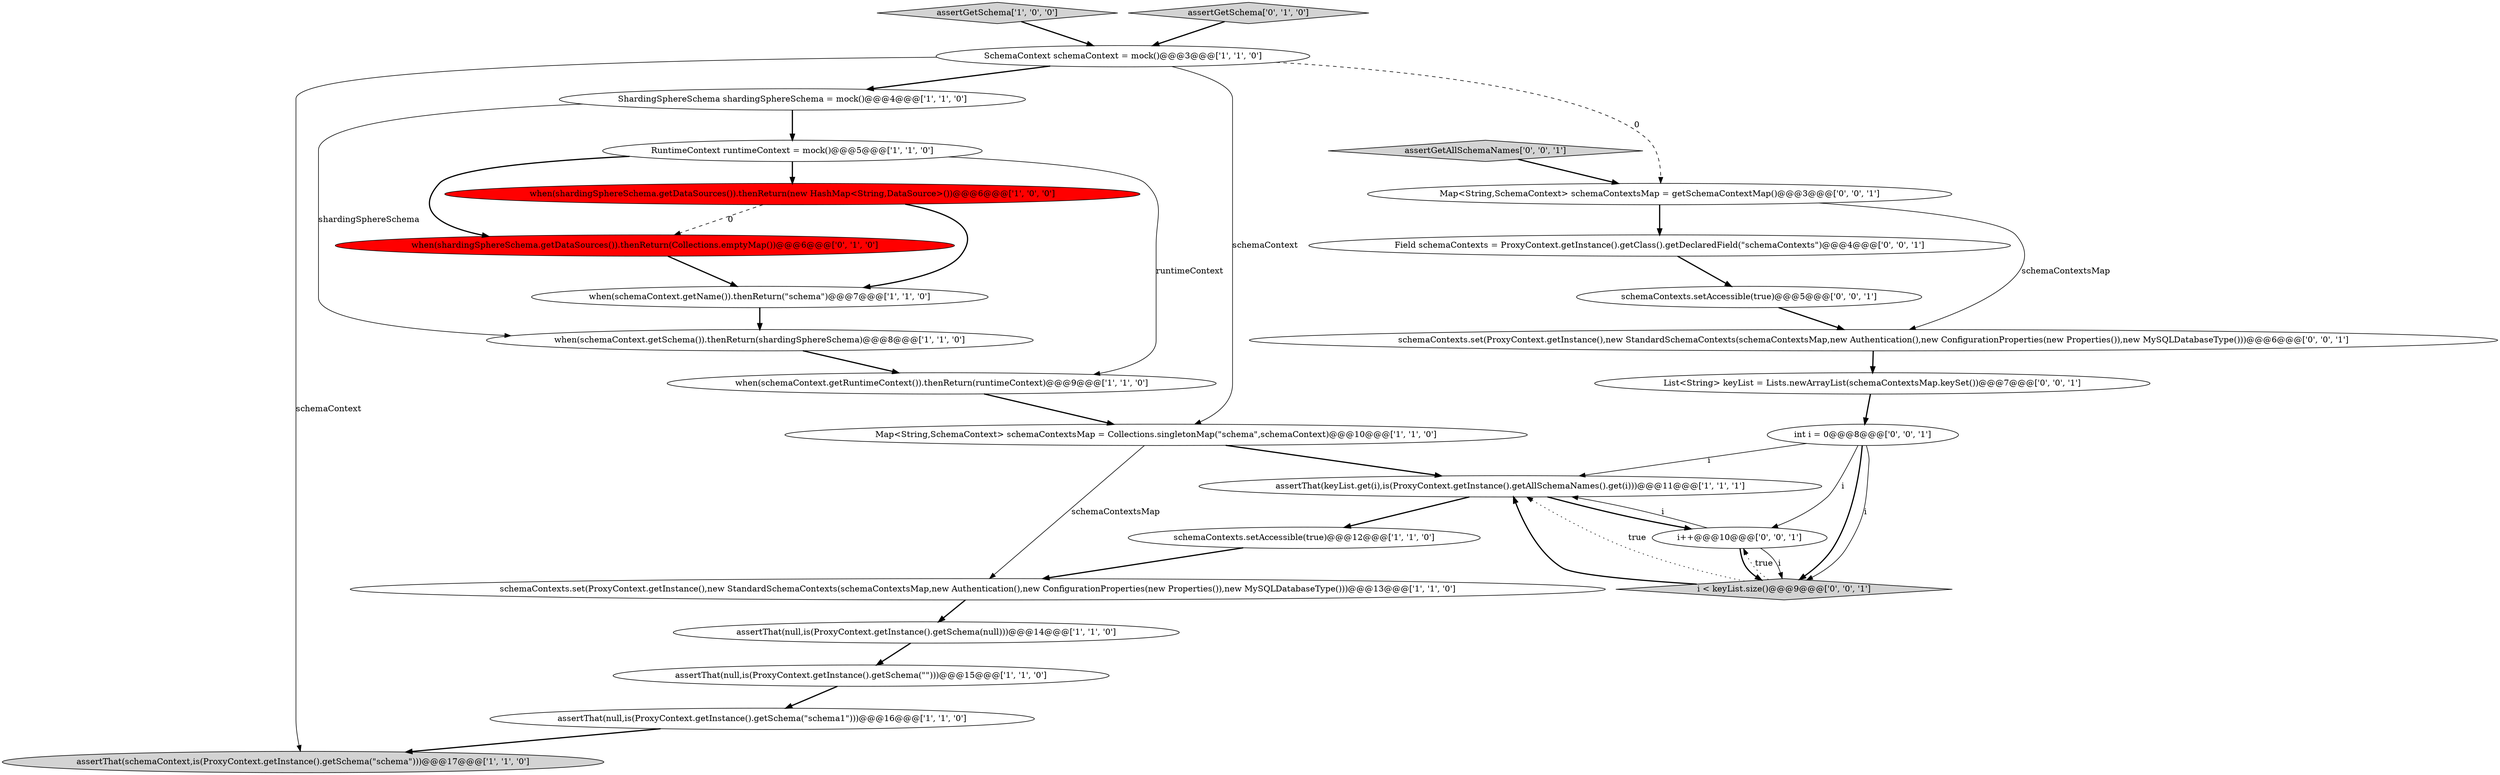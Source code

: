 digraph {
8 [style = filled, label = "schemaContexts.setAccessible(true)@@@12@@@['1', '1', '0']", fillcolor = white, shape = ellipse image = "AAA0AAABBB1BBB"];
15 [style = filled, label = "assertGetSchema['1', '0', '0']", fillcolor = lightgray, shape = diamond image = "AAA0AAABBB1BBB"];
22 [style = filled, label = "schemaContexts.setAccessible(true)@@@5@@@['0', '0', '1']", fillcolor = white, shape = ellipse image = "AAA0AAABBB3BBB"];
25 [style = filled, label = "schemaContexts.set(ProxyContext.getInstance(),new StandardSchemaContexts(schemaContextsMap,new Authentication(),new ConfigurationProperties(new Properties()),new MySQLDatabaseType()))@@@6@@@['0', '0', '1']", fillcolor = white, shape = ellipse image = "AAA0AAABBB3BBB"];
3 [style = filled, label = "ShardingSphereSchema shardingSphereSchema = mock()@@@4@@@['1', '1', '0']", fillcolor = white, shape = ellipse image = "AAA0AAABBB1BBB"];
16 [style = filled, label = "assertGetSchema['0', '1', '0']", fillcolor = lightgray, shape = diamond image = "AAA0AAABBB2BBB"];
20 [style = filled, label = "assertGetAllSchemaNames['0', '0', '1']", fillcolor = lightgray, shape = diamond image = "AAA0AAABBB3BBB"];
11 [style = filled, label = "when(schemaContext.getRuntimeContext()).thenReturn(runtimeContext)@@@9@@@['1', '1', '0']", fillcolor = white, shape = ellipse image = "AAA0AAABBB1BBB"];
9 [style = filled, label = "schemaContexts.set(ProxyContext.getInstance(),new StandardSchemaContexts(schemaContextsMap,new Authentication(),new ConfigurationProperties(new Properties()),new MySQLDatabaseType()))@@@13@@@['1', '1', '0']", fillcolor = white, shape = ellipse image = "AAA0AAABBB1BBB"];
1 [style = filled, label = "assertThat(keyList.get(i),is(ProxyContext.getInstance().getAllSchemaNames().get(i)))@@@11@@@['1', '1', '1']", fillcolor = white, shape = ellipse image = "AAA0AAABBB1BBB"];
14 [style = filled, label = "Map<String,SchemaContext> schemaContextsMap = Collections.singletonMap(\"schema\",schemaContext)@@@10@@@['1', '1', '0']", fillcolor = white, shape = ellipse image = "AAA0AAABBB1BBB"];
12 [style = filled, label = "assertThat(null,is(ProxyContext.getInstance().getSchema(null)))@@@14@@@['1', '1', '0']", fillcolor = white, shape = ellipse image = "AAA0AAABBB1BBB"];
4 [style = filled, label = "assertThat(null,is(ProxyContext.getInstance().getSchema(\"\")))@@@15@@@['1', '1', '0']", fillcolor = white, shape = ellipse image = "AAA0AAABBB1BBB"];
17 [style = filled, label = "when(shardingSphereSchema.getDataSources()).thenReturn(Collections.emptyMap())@@@6@@@['0', '1', '0']", fillcolor = red, shape = ellipse image = "AAA1AAABBB2BBB"];
6 [style = filled, label = "when(schemaContext.getSchema()).thenReturn(shardingSphereSchema)@@@8@@@['1', '1', '0']", fillcolor = white, shape = ellipse image = "AAA0AAABBB1BBB"];
19 [style = filled, label = "i++@@@10@@@['0', '0', '1']", fillcolor = white, shape = ellipse image = "AAA0AAABBB3BBB"];
21 [style = filled, label = "Map<String,SchemaContext> schemaContextsMap = getSchemaContextMap()@@@3@@@['0', '0', '1']", fillcolor = white, shape = ellipse image = "AAA0AAABBB3BBB"];
5 [style = filled, label = "assertThat(schemaContext,is(ProxyContext.getInstance().getSchema(\"schema\")))@@@17@@@['1', '1', '0']", fillcolor = lightgray, shape = ellipse image = "AAA0AAABBB1BBB"];
7 [style = filled, label = "SchemaContext schemaContext = mock()@@@3@@@['1', '1', '0']", fillcolor = white, shape = ellipse image = "AAA0AAABBB1BBB"];
13 [style = filled, label = "assertThat(null,is(ProxyContext.getInstance().getSchema(\"schema1\")))@@@16@@@['1', '1', '0']", fillcolor = white, shape = ellipse image = "AAA0AAABBB1BBB"];
18 [style = filled, label = "Field schemaContexts = ProxyContext.getInstance().getClass().getDeclaredField(\"schemaContexts\")@@@4@@@['0', '0', '1']", fillcolor = white, shape = ellipse image = "AAA0AAABBB3BBB"];
24 [style = filled, label = "List<String> keyList = Lists.newArrayList(schemaContextsMap.keySet())@@@7@@@['0', '0', '1']", fillcolor = white, shape = ellipse image = "AAA0AAABBB3BBB"];
23 [style = filled, label = "int i = 0@@@8@@@['0', '0', '1']", fillcolor = white, shape = ellipse image = "AAA0AAABBB3BBB"];
2 [style = filled, label = "when(shardingSphereSchema.getDataSources()).thenReturn(new HashMap<String,DataSource>())@@@6@@@['1', '0', '0']", fillcolor = red, shape = ellipse image = "AAA1AAABBB1BBB"];
10 [style = filled, label = "when(schemaContext.getName()).thenReturn(\"schema\")@@@7@@@['1', '1', '0']", fillcolor = white, shape = ellipse image = "AAA0AAABBB1BBB"];
0 [style = filled, label = "RuntimeContext runtimeContext = mock()@@@5@@@['1', '1', '0']", fillcolor = white, shape = ellipse image = "AAA0AAABBB1BBB"];
26 [style = filled, label = "i < keyList.size()@@@9@@@['0', '0', '1']", fillcolor = lightgray, shape = diamond image = "AAA0AAABBB3BBB"];
17->10 [style = bold, label=""];
22->25 [style = bold, label=""];
7->21 [style = dashed, label="0"];
1->8 [style = bold, label=""];
15->7 [style = bold, label=""];
11->14 [style = bold, label=""];
23->1 [style = solid, label="i"];
0->17 [style = bold, label=""];
7->5 [style = solid, label="schemaContext"];
26->1 [style = bold, label=""];
4->13 [style = bold, label=""];
0->2 [style = bold, label=""];
21->25 [style = solid, label="schemaContextsMap"];
16->7 [style = bold, label=""];
23->26 [style = bold, label=""];
26->19 [style = dotted, label="true"];
23->19 [style = solid, label="i"];
2->10 [style = bold, label=""];
2->17 [style = dashed, label="0"];
19->26 [style = solid, label="i"];
10->6 [style = bold, label=""];
21->18 [style = bold, label=""];
7->3 [style = bold, label=""];
3->0 [style = bold, label=""];
14->1 [style = bold, label=""];
14->9 [style = solid, label="schemaContextsMap"];
20->21 [style = bold, label=""];
25->24 [style = bold, label=""];
19->1 [style = solid, label="i"];
18->22 [style = bold, label=""];
12->4 [style = bold, label=""];
19->26 [style = bold, label=""];
6->11 [style = bold, label=""];
26->1 [style = dotted, label="true"];
7->14 [style = solid, label="schemaContext"];
8->9 [style = bold, label=""];
13->5 [style = bold, label=""];
0->11 [style = solid, label="runtimeContext"];
9->12 [style = bold, label=""];
1->19 [style = bold, label=""];
23->26 [style = solid, label="i"];
3->6 [style = solid, label="shardingSphereSchema"];
24->23 [style = bold, label=""];
}
